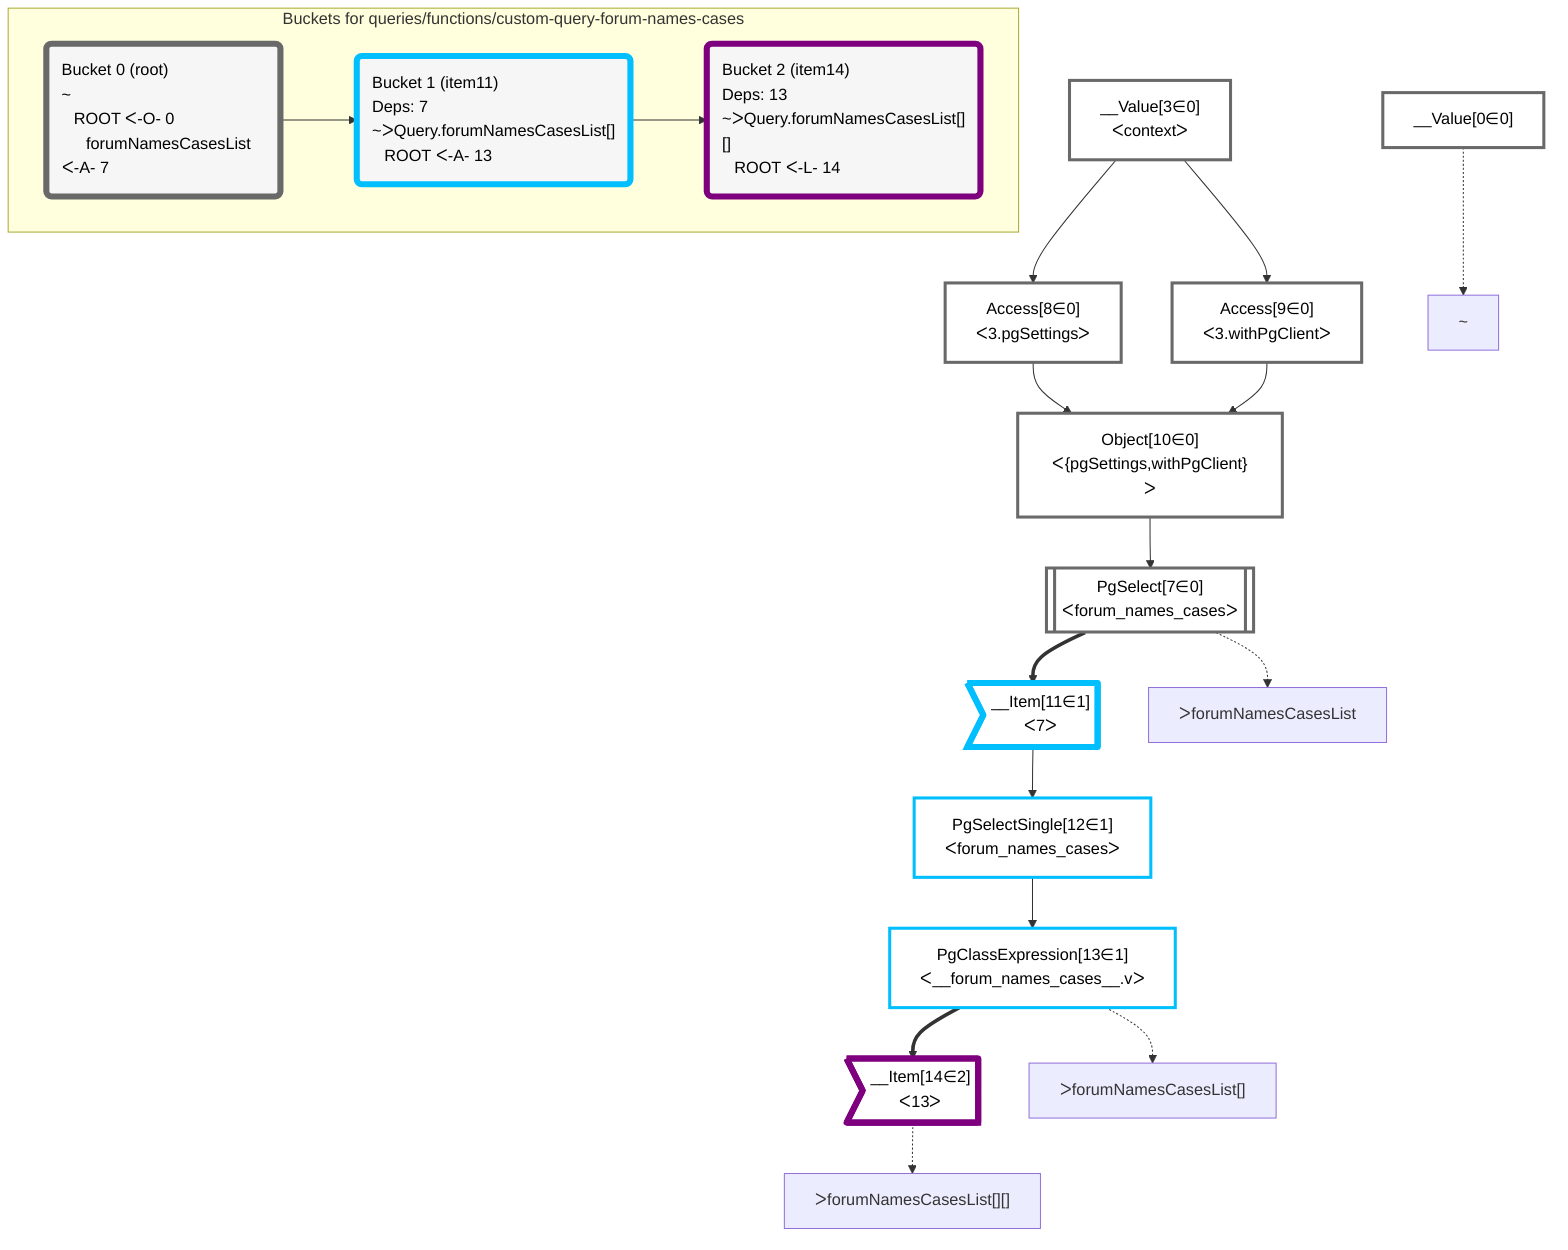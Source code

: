 graph TD
    classDef path fill:#eee,stroke:#000,color:#000
    classDef plan fill:#fff,stroke-width:3px,color:#000
    classDef itemplan fill:#fff,stroke-width:6px,color:#000
    classDef sideeffectplan fill:#f00,stroke-width:6px,color:#000
    classDef bucket fill:#f6f6f6,color:#000,stroke-width:6px,text-align:left


    %% define plans
    __Value0["__Value[0∈0]"]:::plan
    __Value3["__Value[3∈0]<br />ᐸcontextᐳ"]:::plan
    Access8["Access[8∈0]<br />ᐸ3.pgSettingsᐳ"]:::plan
    Access9["Access[9∈0]<br />ᐸ3.withPgClientᐳ"]:::plan
    Object10["Object[10∈0]<br />ᐸ{pgSettings,withPgClient}ᐳ"]:::plan
    PgSelect7[["PgSelect[7∈0]<br />ᐸforum_names_casesᐳ"]]:::plan
    __Item11>"__Item[11∈1]<br />ᐸ7ᐳ"]:::itemplan
    PgSelectSingle12["PgSelectSingle[12∈1]<br />ᐸforum_names_casesᐳ"]:::plan
    PgClassExpression13["PgClassExpression[13∈1]<br />ᐸ__forum_names_cases__.vᐳ"]:::plan
    __Item14>"__Item[14∈2]<br />ᐸ13ᐳ"]:::itemplan

    %% plan dependencies
    __Value3 --> Access8
    __Value3 --> Access9
    Access8 & Access9 --> Object10
    Object10 --> PgSelect7
    PgSelect7 ==> __Item11
    __Item11 --> PgSelectSingle12
    PgSelectSingle12 --> PgClassExpression13
    PgClassExpression13 ==> __Item14

    %% plan-to-path relationships
    P0["~"]
    __Value0 -.-> P0
    P7["ᐳforumNamesCasesList"]
    PgSelect7 -.-> P7
    P13["ᐳforumNamesCasesList[]"]
    PgClassExpression13 -.-> P13
    P14["ᐳforumNamesCasesList[][]"]
    __Item14 -.-> P14

    subgraph "Buckets for queries/functions/custom-query-forum-names-cases"
    Bucket0("Bucket 0 (root)<br />~<br />⠀ROOT ᐸ-O- 0<br />⠀⠀forumNamesCasesList ᐸ-A- 7"):::bucket
    classDef bucket0 stroke:#696969
    class Bucket0,__Value0,__Value3,PgSelect7,Access8,Access9,Object10 bucket0
    Bucket1("Bucket 1 (item11)<br />Deps: 7<br />~ᐳQuery.forumNamesCasesList[]<br />⠀ROOT ᐸ-A- 13"):::bucket
    classDef bucket1 stroke:#00bfff
    class Bucket1,__Item11,PgSelectSingle12,PgClassExpression13 bucket1
    Bucket2("Bucket 2 (item14)<br />Deps: 13<br />~ᐳQuery.forumNamesCasesList[][]<br />⠀ROOT ᐸ-L- 14"):::bucket
    classDef bucket2 stroke:#7f007f
    class Bucket2,__Item14 bucket2
    Bucket0 --> Bucket1
    Bucket1 --> Bucket2
    end